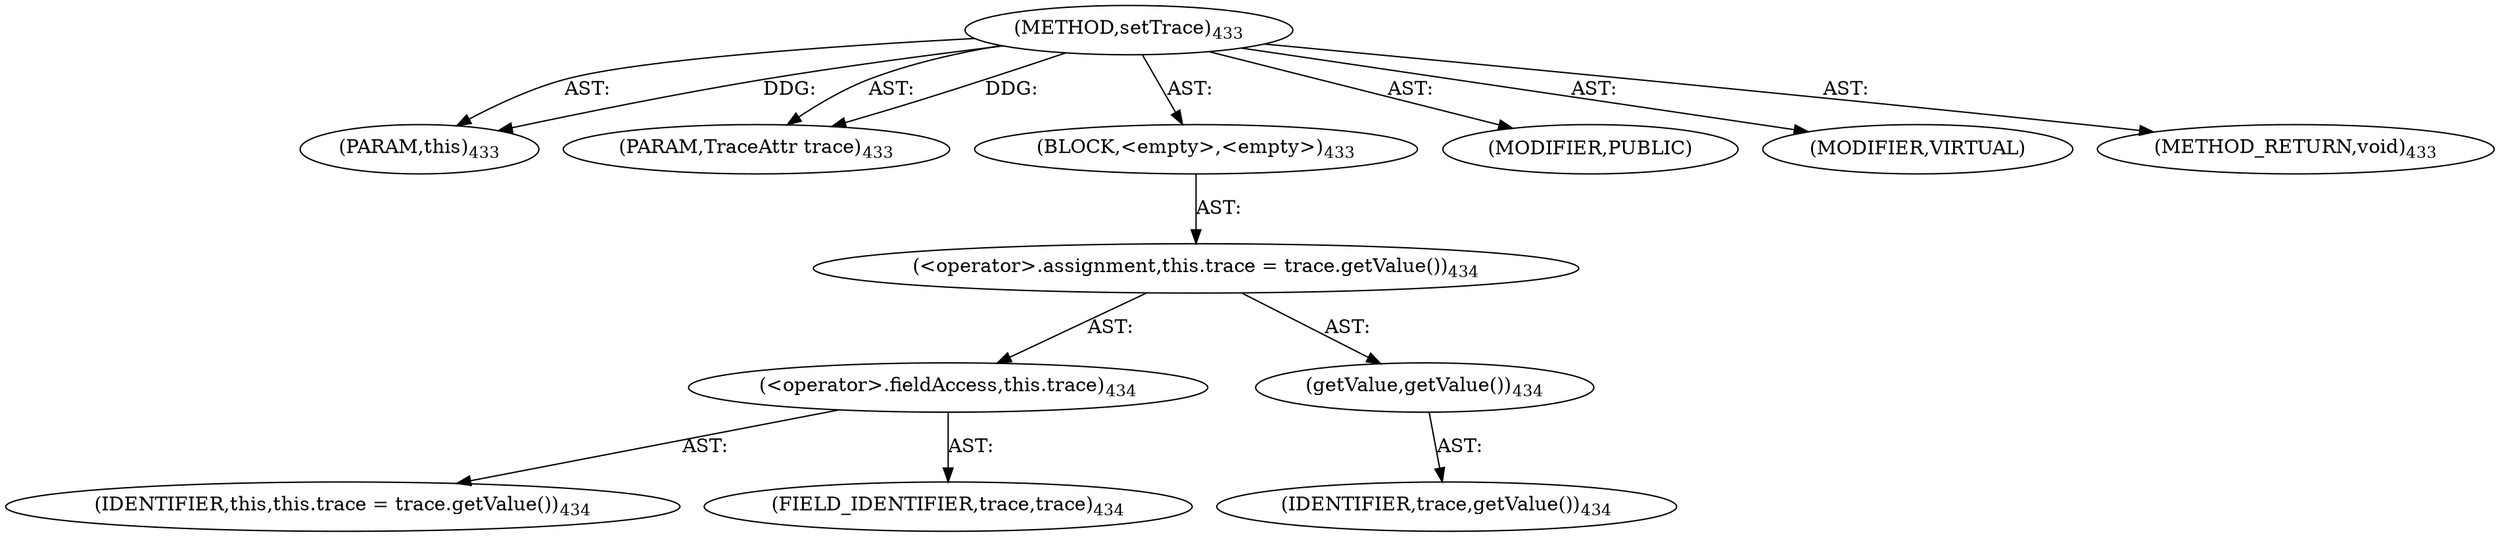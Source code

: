 digraph "setTrace" {  
"111669149723" [label = <(METHOD,setTrace)<SUB>433</SUB>> ]
"115964117017" [label = <(PARAM,this)<SUB>433</SUB>> ]
"115964117062" [label = <(PARAM,TraceAttr trace)<SUB>433</SUB>> ]
"25769803804" [label = <(BLOCK,&lt;empty&gt;,&lt;empty&gt;)<SUB>433</SUB>> ]
"30064771133" [label = <(&lt;operator&gt;.assignment,this.trace = trace.getValue())<SUB>434</SUB>> ]
"30064771134" [label = <(&lt;operator&gt;.fieldAccess,this.trace)<SUB>434</SUB>> ]
"68719476764" [label = <(IDENTIFIER,this,this.trace = trace.getValue())<SUB>434</SUB>> ]
"55834574878" [label = <(FIELD_IDENTIFIER,trace,trace)<SUB>434</SUB>> ]
"30064771135" [label = <(getValue,getValue())<SUB>434</SUB>> ]
"68719476891" [label = <(IDENTIFIER,trace,getValue())<SUB>434</SUB>> ]
"133143986271" [label = <(MODIFIER,PUBLIC)> ]
"133143986272" [label = <(MODIFIER,VIRTUAL)> ]
"128849018907" [label = <(METHOD_RETURN,void)<SUB>433</SUB>> ]
  "111669149723" -> "115964117017"  [ label = "AST: "] 
  "111669149723" -> "115964117062"  [ label = "AST: "] 
  "111669149723" -> "25769803804"  [ label = "AST: "] 
  "111669149723" -> "133143986271"  [ label = "AST: "] 
  "111669149723" -> "133143986272"  [ label = "AST: "] 
  "111669149723" -> "128849018907"  [ label = "AST: "] 
  "25769803804" -> "30064771133"  [ label = "AST: "] 
  "30064771133" -> "30064771134"  [ label = "AST: "] 
  "30064771133" -> "30064771135"  [ label = "AST: "] 
  "30064771134" -> "68719476764"  [ label = "AST: "] 
  "30064771134" -> "55834574878"  [ label = "AST: "] 
  "30064771135" -> "68719476891"  [ label = "AST: "] 
  "111669149723" -> "115964117017"  [ label = "DDG: "] 
  "111669149723" -> "115964117062"  [ label = "DDG: "] 
}

